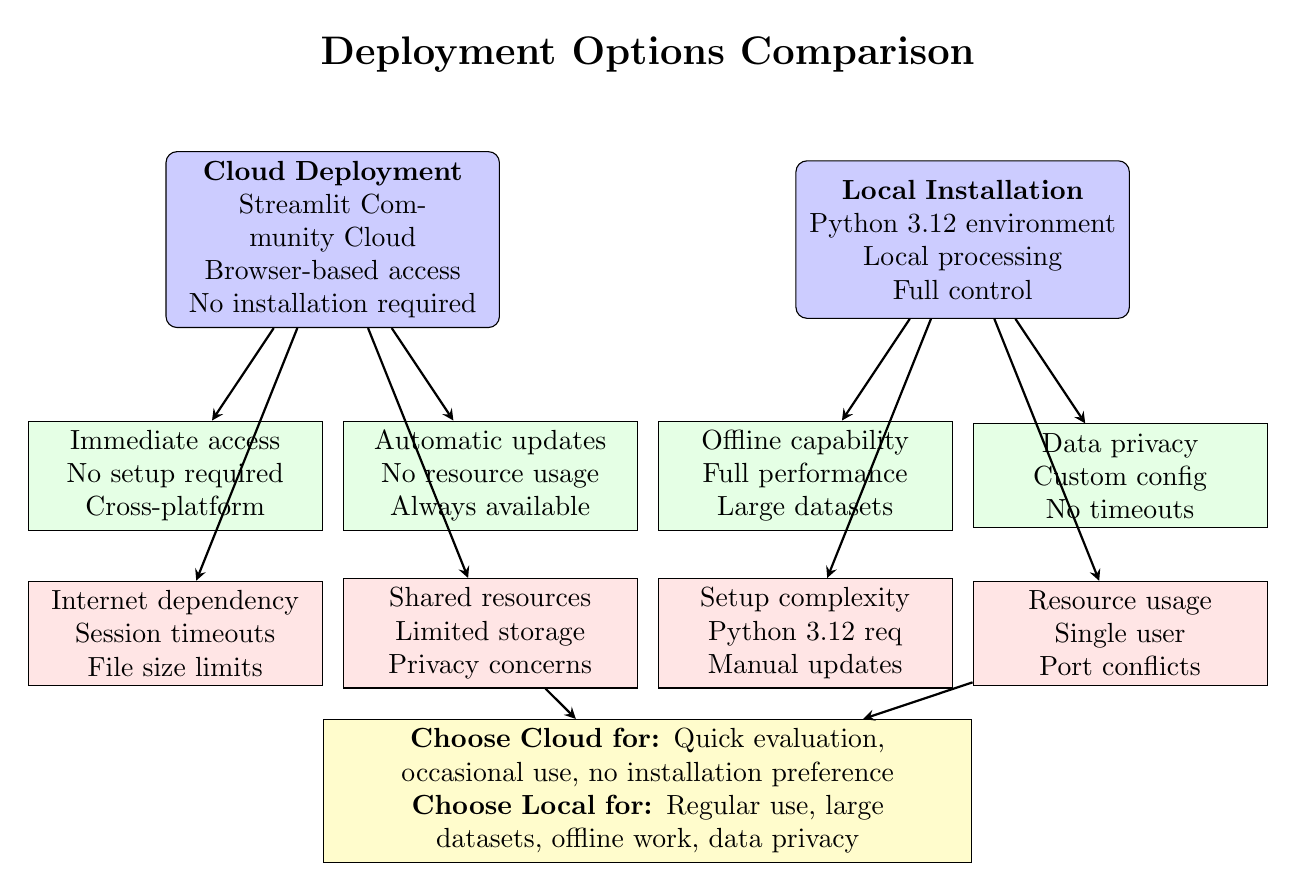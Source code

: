 \begin{tikzpicture}[
    node distance=2.5cm,
    option/.style={rectangle, draw, fill=blue!20, text width=4cm, text centered, rounded corners, minimum height=2cm},
    pro/.style={rectangle, draw, fill=green!10, text width=3.5cm, text centered, minimum height=1cm},
    con/.style={rectangle, draw, fill=red!10, text width=3.5cm, text centered, minimum height=1cm},
    arrow/.style={thick,->,>=stealth}
]

% Title
\node[above=2cm] at (0,0) {\Large\textbf{Deployment Options Comparison}};

% Main options
\node[option] (cloud) at (-4,0) {\textbf{Cloud Deployment}\\Streamlit Community Cloud\\Browser-based access\\No installation required};

\node[option] (local) at (4,0) {\textbf{Local Installation}\\Python 3.12 environment\\Local processing\\Full control};

% Cloud advantages
\node[pro] (cloud_pro1) at (-6,-3) { Immediate access\\ No setup required\\ Cross-platform};
\node[pro] (cloud_pro2) at (-2,-3) { Automatic updates\\ No resource usage\\ Always available};

% Cloud disadvantages  
\node[con] (cloud_con1) at (-6,-5) { Internet dependency\\ Session timeouts\\ File size limits};
\node[con] (cloud_con2) at (-2,-5) { Shared resources\\ Limited storage\\ Privacy concerns};

% Local advantages
\node[pro] (local_pro1) at (2,-3) { Offline capability\\ Full performance\\ Large datasets};
\node[pro] (local_pro2) at (6,-3) { Data privacy\\ Custom config\\ No timeouts};

% Local disadvantages
\node[con] (local_con1) at (2,-5) { Setup complexity\\ Python 3.12 req\\ Manual updates};
\node[con] (local_con2) at (6,-5) { Resource usage\\ Single user\\ Port conflicts};

% Connecting arrows
\draw[arrow] (cloud) -- (cloud_pro1);
\draw[arrow] (cloud) -- (cloud_pro2);
\draw[arrow] (cloud) -- (cloud_con1);
\draw[arrow] (cloud) -- (cloud_con2);

\draw[arrow] (local) -- (local_pro1);
\draw[arrow] (local) -- (local_pro2);
\draw[arrow] (local) -- (local_con1);
\draw[arrow] (local) -- (local_con2);

% Decision flow
\node[rectangle, draw, fill=yellow!20, text width=8cm, text centered] (decision) at (0,-7) {
\textbf{Choose Cloud for:} Quick evaluation, occasional use, no installation preference\\
\textbf{Choose Local for:} Regular use, large datasets, offline work, data privacy
};

\draw[arrow] (cloud_con2) -- (decision);
\draw[arrow] (local_con2) -- (decision);

\end{tikzpicture}